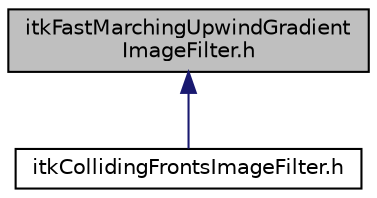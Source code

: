 digraph "itkFastMarchingUpwindGradientImageFilter.h"
{
 // LATEX_PDF_SIZE
  edge [fontname="Helvetica",fontsize="10",labelfontname="Helvetica",labelfontsize="10"];
  node [fontname="Helvetica",fontsize="10",shape=record];
  Node1 [label="itkFastMarchingUpwindGradient\lImageFilter.h",height=0.2,width=0.4,color="black", fillcolor="grey75", style="filled", fontcolor="black",tooltip=" "];
  Node1 -> Node2 [dir="back",color="midnightblue",fontsize="10",style="solid",fontname="Helvetica"];
  Node2 [label="itkCollidingFrontsImageFilter.h",height=0.2,width=0.4,color="black", fillcolor="white", style="filled",URL="$itkCollidingFrontsImageFilter_8h.html",tooltip=" "];
}

